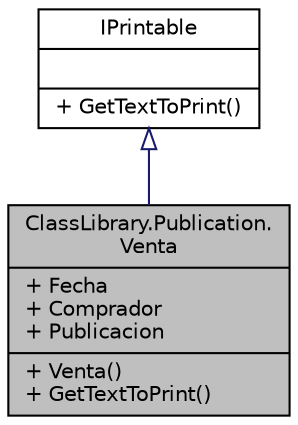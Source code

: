 digraph "ClassLibrary.Publication.Venta"
{
 // INTERACTIVE_SVG=YES
 // LATEX_PDF_SIZE
  edge [fontname="Helvetica",fontsize="10",labelfontname="Helvetica",labelfontsize="10"];
  node [fontname="Helvetica",fontsize="10",shape=record];
  Node1 [label="{ClassLibrary.Publication.\lVenta\n|+ Fecha\l+ Comprador\l+ Publicacion\l|+ Venta()\l+ GetTextToPrint()\l}",height=0.2,width=0.4,color="black", fillcolor="grey75", style="filled", fontcolor="black",tooltip="Clase que reune las compras de Publicacion y los implicados, y se encarga de hacer la compra en sí...."];
  Node2 -> Node1 [dir="back",color="midnightblue",fontsize="10",style="solid",arrowtail="onormal",fontname="Helvetica"];
  Node2 [label="{IPrintable\n||+ GetTextToPrint()\l}",height=0.2,width=0.4,color="black", fillcolor="white", style="filled",URL="$interfaceClassLibrary_1_1Publication_1_1IPrintable.html",tooltip="Interfaz que unifica tipos cuyo objetivo es devolver texto al bot para imprimir y retornar al usuario..."];
}
